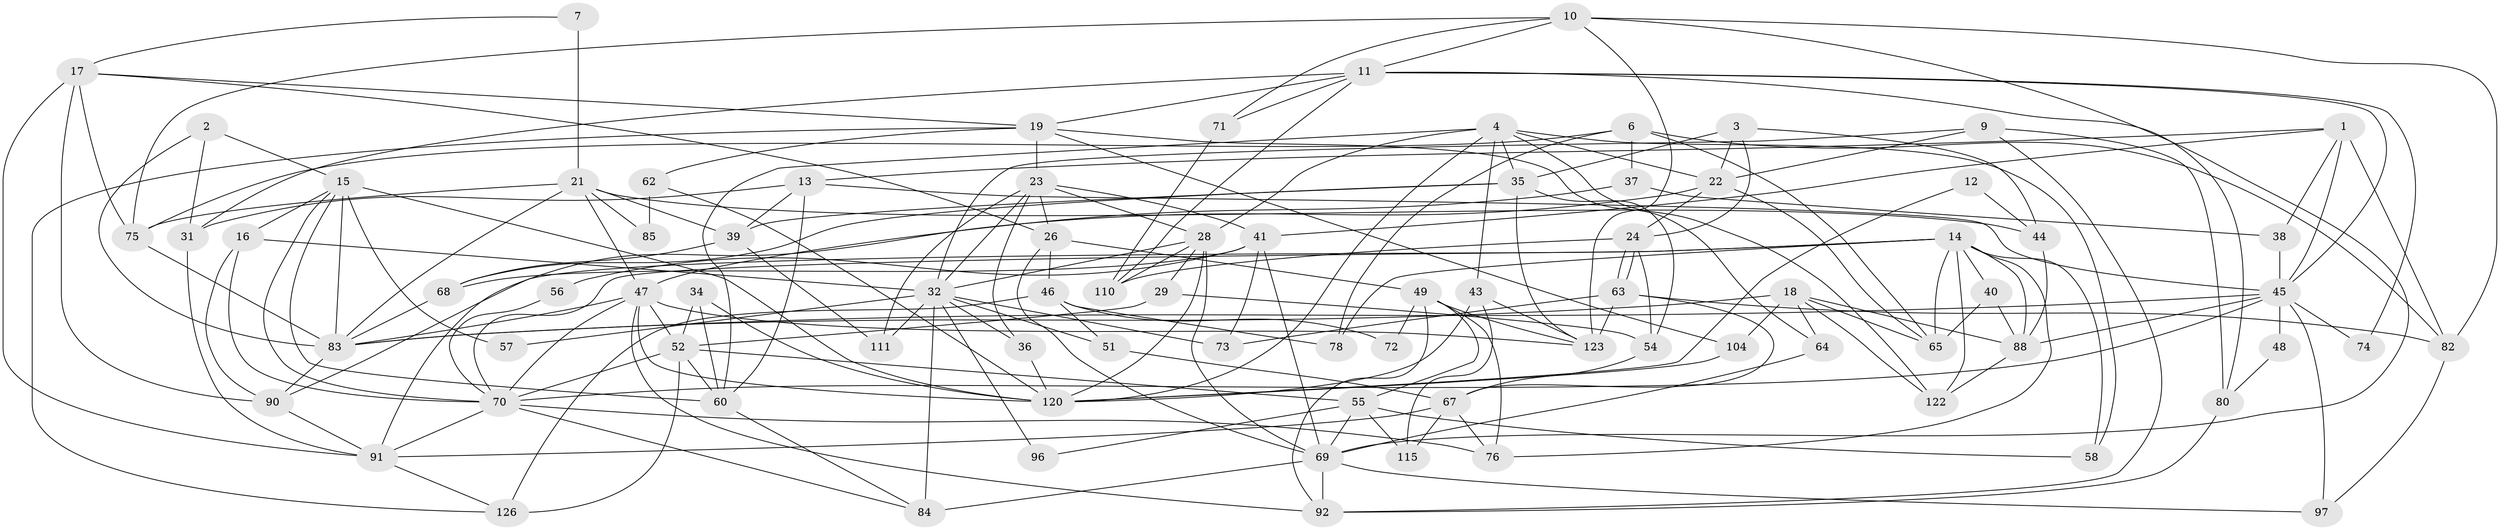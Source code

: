 // original degree distribution, {5: 0.1889763779527559, 3: 0.2755905511811024, 4: 0.2755905511811024, 2: 0.13385826771653545, 7: 0.047244094488188976, 6: 0.06299212598425197, 11: 0.007874015748031496, 8: 0.007874015748031496}
// Generated by graph-tools (version 1.1) at 2025/41/03/06/25 10:41:55]
// undirected, 83 vertices, 204 edges
graph export_dot {
graph [start="1"]
  node [color=gray90,style=filled];
  1 [super="+125"];
  2 [super="+86"];
  3 [super="+8"];
  4 [super="+5"];
  6 [super="+42"];
  7;
  9;
  10 [super="+101"];
  11 [super="+30"];
  12;
  13;
  14 [super="+106"];
  15 [super="+95"];
  16;
  17 [super="+116"];
  18 [super="+25"];
  19 [super="+20"];
  21 [super="+107"];
  22 [super="+98"];
  23 [super="+50"];
  24 [super="+66"];
  26 [super="+27"];
  28 [super="+102"];
  29;
  31;
  32 [super="+33"];
  34;
  35 [super="+87"];
  36;
  37;
  38;
  39 [super="+112"];
  40;
  41 [super="+117"];
  43;
  44;
  45 [super="+94"];
  46 [super="+61"];
  47 [super="+114"];
  48;
  49 [super="+79"];
  51 [super="+53"];
  52 [super="+81"];
  54;
  55 [super="+59"];
  56;
  57;
  58;
  60 [super="+77"];
  62;
  63 [super="+127"];
  64;
  65 [super="+109"];
  67 [super="+99"];
  68;
  69 [super="+108"];
  70 [super="+89"];
  71;
  72;
  73;
  74;
  75;
  76 [super="+118"];
  78;
  80;
  82;
  83 [super="+100"];
  84 [super="+93"];
  85;
  88 [super="+105"];
  90 [super="+119"];
  91 [super="+113"];
  92 [super="+103"];
  96;
  97;
  104;
  110 [super="+121"];
  111;
  115;
  120 [super="+124"];
  122;
  123;
  126;
  1 -- 45 [weight=2];
  1 -- 38;
  1 -- 82;
  1 -- 41;
  1 -- 13;
  2 -- 31;
  2 -- 15;
  2 -- 83;
  3 -- 24;
  3 -- 44;
  3 -- 35;
  3 -- 22;
  4 -- 28;
  4 -- 22;
  4 -- 35;
  4 -- 120;
  4 -- 58;
  4 -- 122;
  4 -- 43;
  4 -- 60;
  6 -- 75;
  6 -- 78;
  6 -- 82;
  6 -- 37;
  6 -- 65;
  7 -- 17;
  7 -- 21 [weight=2];
  9 -- 22;
  9 -- 80;
  9 -- 32;
  9 -- 92;
  10 -- 82;
  10 -- 69;
  10 -- 75;
  10 -- 11;
  10 -- 123;
  10 -- 71;
  11 -- 31;
  11 -- 45;
  11 -- 19;
  11 -- 71;
  11 -- 74;
  11 -- 110;
  11 -- 80;
  12 -- 120;
  12 -- 44;
  13 -- 39;
  13 -- 31;
  13 -- 45;
  13 -- 60;
  14 -- 78;
  14 -- 58;
  14 -- 88;
  14 -- 122;
  14 -- 90;
  14 -- 76;
  14 -- 40;
  14 -- 65;
  14 -- 70;
  15 -- 83;
  15 -- 16;
  15 -- 70;
  15 -- 120;
  15 -- 57;
  15 -- 60 [weight=2];
  16 -- 70;
  16 -- 32;
  16 -- 90;
  17 -- 19;
  17 -- 75;
  17 -- 90 [weight=2];
  17 -- 91;
  17 -- 26;
  18 -- 83;
  18 -- 65;
  18 -- 122;
  18 -- 104;
  18 -- 64;
  18 -- 88;
  19 -- 62;
  19 -- 64;
  19 -- 104;
  19 -- 126;
  19 -- 23;
  21 -- 83;
  21 -- 85;
  21 -- 75;
  21 -- 44;
  21 -- 39;
  21 -- 47;
  22 -- 65;
  22 -- 91;
  22 -- 24;
  23 -- 36;
  23 -- 41;
  23 -- 28;
  23 -- 111;
  23 -- 32;
  23 -- 26;
  24 -- 63;
  24 -- 63;
  24 -- 110;
  24 -- 54;
  26 -- 69;
  26 -- 46;
  26 -- 49;
  28 -- 69;
  28 -- 110;
  28 -- 120;
  28 -- 32;
  28 -- 29;
  29 -- 54;
  29 -- 52;
  31 -- 91;
  32 -- 96;
  32 -- 36;
  32 -- 73;
  32 -- 111;
  32 -- 51;
  32 -- 84 [weight=2];
  32 -- 57;
  34 -- 60;
  34 -- 52;
  34 -- 120;
  35 -- 68;
  35 -- 39;
  35 -- 123;
  35 -- 54;
  36 -- 120;
  37 -- 38;
  37 -- 47;
  38 -- 45;
  39 -- 68;
  39 -- 111;
  40 -- 88;
  40 -- 65;
  41 -- 73;
  41 -- 56;
  41 -- 68;
  41 -- 69;
  43 -- 120;
  43 -- 115;
  43 -- 123;
  44 -- 88;
  45 -- 88;
  45 -- 48;
  45 -- 70;
  45 -- 97;
  45 -- 74;
  45 -- 83;
  46 -- 126;
  46 -- 78 [weight=2];
  46 -- 51;
  46 -- 72;
  47 -- 52;
  47 -- 123;
  47 -- 120;
  47 -- 70;
  47 -- 92;
  47 -- 83;
  48 -- 80;
  49 -- 92;
  49 -- 72;
  49 -- 76;
  49 -- 123;
  49 -- 55;
  51 -- 67;
  52 -- 126;
  52 -- 55;
  52 -- 70;
  52 -- 60;
  54 -- 67;
  55 -- 58;
  55 -- 69;
  55 -- 96;
  55 -- 115;
  56 -- 70;
  60 -- 84;
  62 -- 85;
  62 -- 120;
  63 -- 67;
  63 -- 73;
  63 -- 82;
  63 -- 123;
  64 -- 69;
  67 -- 115;
  67 -- 76;
  67 -- 91;
  68 -- 83;
  69 -- 84;
  69 -- 97;
  69 -- 92;
  70 -- 84;
  70 -- 76;
  70 -- 91;
  71 -- 110;
  75 -- 83;
  80 -- 92;
  82 -- 97;
  83 -- 90;
  88 -- 122;
  90 -- 91;
  91 -- 126;
  104 -- 120;
}

